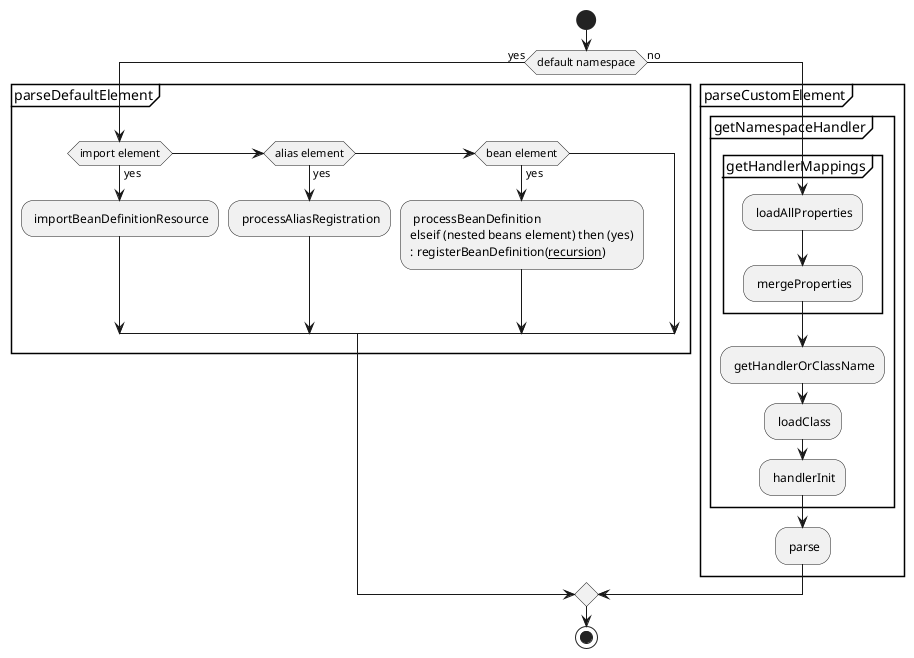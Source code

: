 @startuml
start
if (default namespace) then (yes)
partition parseDefaultElement {
    if (import element) then (yes)
    : importBeanDefinitionResource;
    elseif (alias element) then (yes)
    : processAliasRegistration;
    elseif (bean element) then (yes)
    : processBeanDefinition
    elseif (nested beans element) then (yes)
    : registerBeanDefinition(__recursion__);
    endif
}
else (no)
partition parseCustomElement {
    partition getNamespaceHandler {
        partition getHandlerMappings {
            : loadAllProperties;
            : mergeProperties;
        }
        : getHandlerOrClassName;
        : loadClass;
        : handlerInit;
    }
    : parse;
}
endif
stop
@enduml
